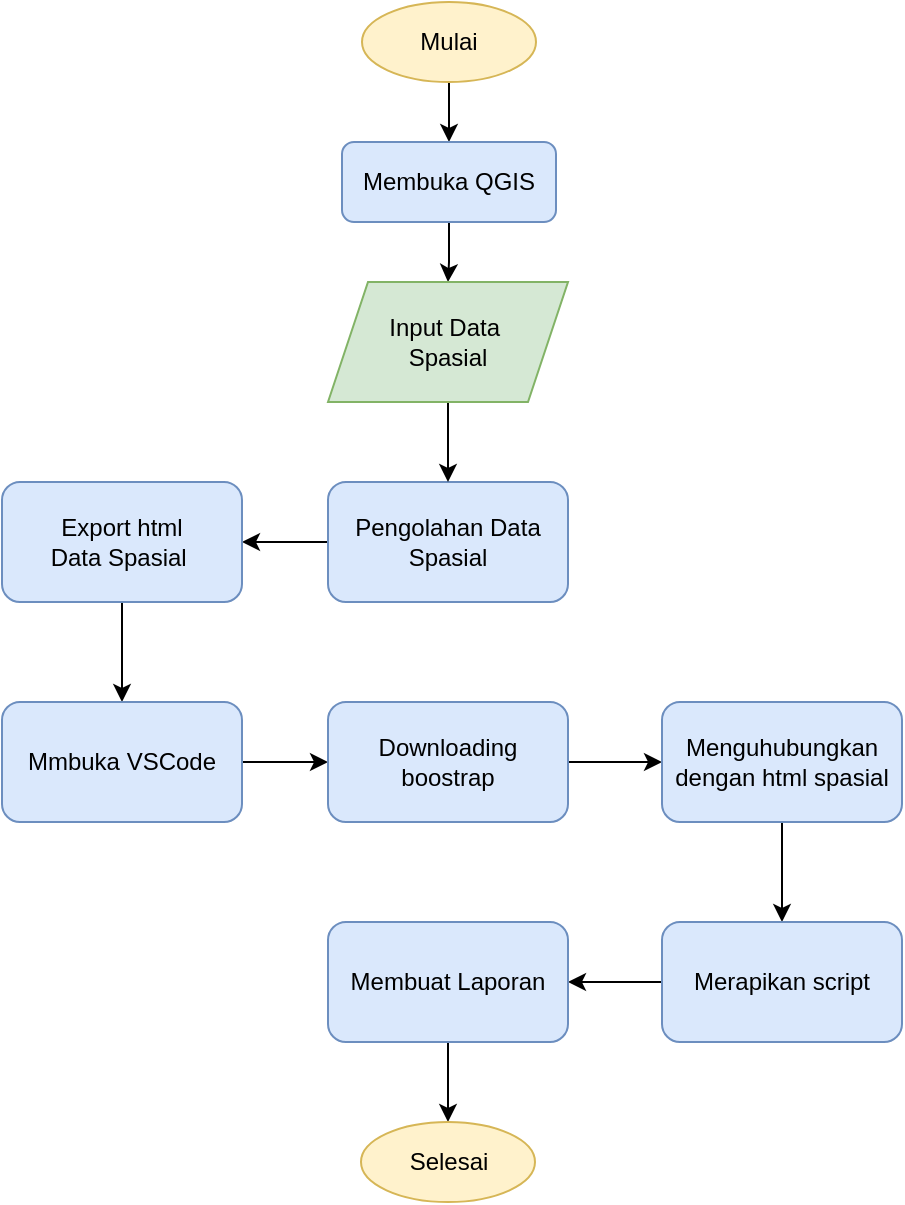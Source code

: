 <mxfile version="24.0.5" type="device">
  <diagram name="Page-1" id="MRcGpEojda81QBscHzOD">
    <mxGraphModel dx="1238" dy="678" grid="1" gridSize="10" guides="1" tooltips="1" connect="1" arrows="1" fold="1" page="1" pageScale="1" pageWidth="827" pageHeight="1169" math="0" shadow="0">
      <root>
        <mxCell id="0" />
        <mxCell id="1" parent="0" />
        <mxCell id="svKmYCp-425OCLprlQ16-5" style="edgeStyle=orthogonalEdgeStyle;rounded=0;orthogonalLoop=1;jettySize=auto;html=1;" edge="1" parent="1" source="svKmYCp-425OCLprlQ16-1" target="svKmYCp-425OCLprlQ16-2">
          <mxGeometry relative="1" as="geometry" />
        </mxCell>
        <mxCell id="svKmYCp-425OCLprlQ16-1" value="Mulai" style="ellipse;whiteSpace=wrap;html=1;fillColor=#fff2cc;strokeColor=#d6b656;" vertex="1" parent="1">
          <mxGeometry x="370" y="140" width="87" height="40" as="geometry" />
        </mxCell>
        <mxCell id="svKmYCp-425OCLprlQ16-6" style="edgeStyle=orthogonalEdgeStyle;rounded=0;orthogonalLoop=1;jettySize=auto;html=1;entryX=0.5;entryY=0;entryDx=0;entryDy=0;" edge="1" parent="1" source="svKmYCp-425OCLprlQ16-2" target="svKmYCp-425OCLprlQ16-4">
          <mxGeometry relative="1" as="geometry" />
        </mxCell>
        <mxCell id="svKmYCp-425OCLprlQ16-2" value="Membuka QGIS" style="rounded=1;whiteSpace=wrap;html=1;fillColor=#dae8fc;strokeColor=#6c8ebf;" vertex="1" parent="1">
          <mxGeometry x="360" y="210" width="107" height="40" as="geometry" />
        </mxCell>
        <mxCell id="svKmYCp-425OCLprlQ16-9" style="edgeStyle=orthogonalEdgeStyle;rounded=0;orthogonalLoop=1;jettySize=auto;html=1;entryX=1;entryY=0.5;entryDx=0;entryDy=0;" edge="1" parent="1" source="svKmYCp-425OCLprlQ16-3" target="svKmYCp-425OCLprlQ16-8">
          <mxGeometry relative="1" as="geometry" />
        </mxCell>
        <mxCell id="svKmYCp-425OCLprlQ16-3" value="Pengolahan Data Spasial" style="rounded=1;whiteSpace=wrap;html=1;fillColor=#dae8fc;strokeColor=#6c8ebf;" vertex="1" parent="1">
          <mxGeometry x="353" y="380" width="120" height="60" as="geometry" />
        </mxCell>
        <mxCell id="svKmYCp-425OCLprlQ16-7" style="edgeStyle=orthogonalEdgeStyle;rounded=0;orthogonalLoop=1;jettySize=auto;html=1;" edge="1" parent="1" source="svKmYCp-425OCLprlQ16-4" target="svKmYCp-425OCLprlQ16-3">
          <mxGeometry relative="1" as="geometry" />
        </mxCell>
        <mxCell id="svKmYCp-425OCLprlQ16-4" value="Input Data&amp;nbsp;&lt;div&gt;Spasial&lt;/div&gt;" style="shape=parallelogram;perimeter=parallelogramPerimeter;whiteSpace=wrap;html=1;fixedSize=1;fillColor=#d5e8d4;strokeColor=#82b366;" vertex="1" parent="1">
          <mxGeometry x="353" y="280" width="120" height="60" as="geometry" />
        </mxCell>
        <mxCell id="svKmYCp-425OCLprlQ16-12" style="edgeStyle=orthogonalEdgeStyle;rounded=0;orthogonalLoop=1;jettySize=auto;html=1;entryX=0.5;entryY=0;entryDx=0;entryDy=0;" edge="1" parent="1" source="svKmYCp-425OCLprlQ16-8" target="svKmYCp-425OCLprlQ16-10">
          <mxGeometry relative="1" as="geometry" />
        </mxCell>
        <mxCell id="svKmYCp-425OCLprlQ16-8" value="Export html&lt;div&gt;Data Spasial&amp;nbsp;&lt;/div&gt;" style="rounded=1;whiteSpace=wrap;html=1;fillColor=#dae8fc;strokeColor=#6c8ebf;" vertex="1" parent="1">
          <mxGeometry x="190" y="380" width="120" height="60" as="geometry" />
        </mxCell>
        <mxCell id="svKmYCp-425OCLprlQ16-13" style="edgeStyle=orthogonalEdgeStyle;rounded=0;orthogonalLoop=1;jettySize=auto;html=1;" edge="1" parent="1" source="svKmYCp-425OCLprlQ16-10" target="svKmYCp-425OCLprlQ16-11">
          <mxGeometry relative="1" as="geometry" />
        </mxCell>
        <mxCell id="svKmYCp-425OCLprlQ16-10" value="Mmbuka VSCode" style="rounded=1;whiteSpace=wrap;html=1;fillColor=#dae8fc;strokeColor=#6c8ebf;" vertex="1" parent="1">
          <mxGeometry x="190" y="490" width="120" height="60" as="geometry" />
        </mxCell>
        <mxCell id="svKmYCp-425OCLprlQ16-15" style="edgeStyle=orthogonalEdgeStyle;rounded=0;orthogonalLoop=1;jettySize=auto;html=1;entryX=0;entryY=0.5;entryDx=0;entryDy=0;" edge="1" parent="1" source="svKmYCp-425OCLprlQ16-11" target="svKmYCp-425OCLprlQ16-14">
          <mxGeometry relative="1" as="geometry" />
        </mxCell>
        <mxCell id="svKmYCp-425OCLprlQ16-11" value="Downloading boostrap" style="rounded=1;whiteSpace=wrap;html=1;fillColor=#dae8fc;strokeColor=#6c8ebf;" vertex="1" parent="1">
          <mxGeometry x="353" y="490" width="120" height="60" as="geometry" />
        </mxCell>
        <mxCell id="svKmYCp-425OCLprlQ16-17" style="edgeStyle=orthogonalEdgeStyle;rounded=0;orthogonalLoop=1;jettySize=auto;html=1;entryX=0.5;entryY=0;entryDx=0;entryDy=0;" edge="1" parent="1" source="svKmYCp-425OCLprlQ16-14" target="svKmYCp-425OCLprlQ16-16">
          <mxGeometry relative="1" as="geometry" />
        </mxCell>
        <mxCell id="svKmYCp-425OCLprlQ16-14" value="Menguhubungkan dengan html spasial" style="rounded=1;whiteSpace=wrap;html=1;fillColor=#dae8fc;strokeColor=#6c8ebf;" vertex="1" parent="1">
          <mxGeometry x="520" y="490" width="120" height="60" as="geometry" />
        </mxCell>
        <mxCell id="svKmYCp-425OCLprlQ16-19" style="edgeStyle=orthogonalEdgeStyle;rounded=0;orthogonalLoop=1;jettySize=auto;html=1;entryX=1;entryY=0.5;entryDx=0;entryDy=0;" edge="1" parent="1" source="svKmYCp-425OCLprlQ16-16" target="svKmYCp-425OCLprlQ16-18">
          <mxGeometry relative="1" as="geometry" />
        </mxCell>
        <mxCell id="svKmYCp-425OCLprlQ16-16" value="Merapikan script" style="rounded=1;whiteSpace=wrap;html=1;fillColor=#dae8fc;strokeColor=#6c8ebf;" vertex="1" parent="1">
          <mxGeometry x="520" y="600" width="120" height="60" as="geometry" />
        </mxCell>
        <mxCell id="svKmYCp-425OCLprlQ16-21" style="edgeStyle=orthogonalEdgeStyle;rounded=0;orthogonalLoop=1;jettySize=auto;html=1;entryX=0.5;entryY=0;entryDx=0;entryDy=0;" edge="1" parent="1" source="svKmYCp-425OCLprlQ16-18" target="svKmYCp-425OCLprlQ16-20">
          <mxGeometry relative="1" as="geometry" />
        </mxCell>
        <mxCell id="svKmYCp-425OCLprlQ16-18" value="Membuat Laporan" style="rounded=1;whiteSpace=wrap;html=1;fillColor=#dae8fc;strokeColor=#6c8ebf;" vertex="1" parent="1">
          <mxGeometry x="353" y="600" width="120" height="60" as="geometry" />
        </mxCell>
        <mxCell id="svKmYCp-425OCLprlQ16-20" value="Selesai" style="ellipse;whiteSpace=wrap;html=1;fillColor=#fff2cc;strokeColor=#d6b656;" vertex="1" parent="1">
          <mxGeometry x="369.5" y="700" width="87" height="40" as="geometry" />
        </mxCell>
      </root>
    </mxGraphModel>
  </diagram>
</mxfile>
